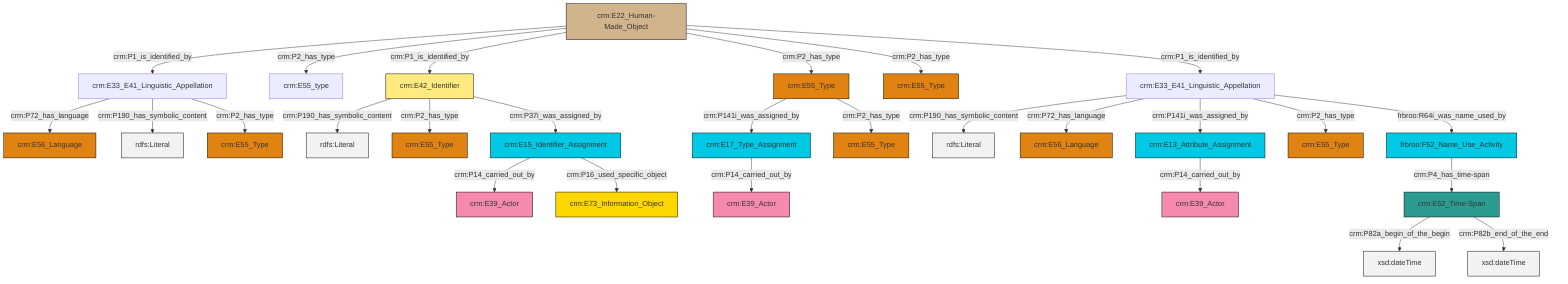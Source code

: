 graph TD
classDef Literal fill:#f2f2f2,stroke:#000000;
classDef CRM_Entity fill:#FFFFFF,stroke:#000000;
classDef Temporal_Entity fill:#00C9E6, stroke:#000000;
classDef Type fill:#E18312, stroke:#000000;
classDef Time-Span fill:#2C9C91, stroke:#000000;
classDef Appellation fill:#FFEB7F, stroke:#000000;
classDef Place fill:#008836, stroke:#000000;
classDef Persistent_Item fill:#B266B2, stroke:#000000;
classDef Conceptual_Object fill:#FFD700, stroke:#000000;
classDef Physical_Thing fill:#D2B48C, stroke:#000000;
classDef Actor fill:#f58aad, stroke:#000000;
classDef PC_Classes fill:#4ce600, stroke:#000000;
classDef Multi fill:#cccccc,stroke:#000000;

2["crm:E33_E41_Linguistic_Appellation"]:::Default -->|crm:P72_has_language| 3["crm:E56_Language"]:::Type
6["crm:E15_Identifier_Assignment"]:::Temporal_Entity -->|crm:P14_carried_out_by| 7["crm:E39_Actor"]:::Actor
2["crm:E33_E41_Linguistic_Appellation"]:::Default -->|crm:P190_has_symbolic_content| 8[rdfs:Literal]:::Literal
10["crm:E22_Human-Made_Object"]:::Physical_Thing -->|crm:P1_is_identified_by| 2["crm:E33_E41_Linguistic_Appellation"]:::Default
6["crm:E15_Identifier_Assignment"]:::Temporal_Entity -->|crm:P16_used_specific_object| 0["crm:E73_Information_Object"]:::Conceptual_Object
13["crm:E52_Time-Span"]:::Time-Span -->|crm:P82a_begin_of_the_begin| 14[xsd:dateTime]:::Literal
15["crm:E42_Identifier"]:::Appellation -->|crm:P190_has_symbolic_content| 20[rdfs:Literal]:::Literal
30["crm:E33_E41_Linguistic_Appellation"]:::Default -->|crm:P190_has_symbolic_content| 31[rdfs:Literal]:::Literal
2["crm:E33_E41_Linguistic_Appellation"]:::Default -->|crm:P2_has_type| 11["crm:E55_Type"]:::Type
30["crm:E33_E41_Linguistic_Appellation"]:::Default -->|crm:P72_has_language| 35["crm:E56_Language"]:::Type
10["crm:E22_Human-Made_Object"]:::Physical_Thing -->|crm:P2_has_type| 25["crm:E55_type"]:::Default
36["frbroo:F52_Name_Use_Activity"]:::Temporal_Entity -->|crm:P4_has_time-span| 13["crm:E52_Time-Span"]:::Time-Span
37["crm:E55_Type"]:::Type -->|crm:P141i_was_assigned_by| 4["crm:E17_Type_Assignment"]:::Temporal_Entity
10["crm:E22_Human-Made_Object"]:::Physical_Thing -->|crm:P1_is_identified_by| 15["crm:E42_Identifier"]:::Appellation
37["crm:E55_Type"]:::Type -->|crm:P2_has_type| 21["crm:E55_Type"]:::Type
10["crm:E22_Human-Made_Object"]:::Physical_Thing -->|crm:P2_has_type| 37["crm:E55_Type"]:::Type
13["crm:E52_Time-Span"]:::Time-Span -->|crm:P82b_end_of_the_end| 43[xsd:dateTime]:::Literal
15["crm:E42_Identifier"]:::Appellation -->|crm:P2_has_type| 40["crm:E55_Type"]:::Type
30["crm:E33_E41_Linguistic_Appellation"]:::Default -->|crm:P141i_was_assigned_by| 32["crm:E13_Attribute_Assignment"]:::Temporal_Entity
30["crm:E33_E41_Linguistic_Appellation"]:::Default -->|crm:P2_has_type| 18["crm:E55_Type"]:::Type
10["crm:E22_Human-Made_Object"]:::Physical_Thing -->|crm:P2_has_type| 27["crm:E55_Type"]:::Type
10["crm:E22_Human-Made_Object"]:::Physical_Thing -->|crm:P1_is_identified_by| 30["crm:E33_E41_Linguistic_Appellation"]:::Default
15["crm:E42_Identifier"]:::Appellation -->|crm:P37i_was_assigned_by| 6["crm:E15_Identifier_Assignment"]:::Temporal_Entity
32["crm:E13_Attribute_Assignment"]:::Temporal_Entity -->|crm:P14_carried_out_by| 49["crm:E39_Actor"]:::Actor
30["crm:E33_E41_Linguistic_Appellation"]:::Default -->|frbroo:R64i_was_name_used_by| 36["frbroo:F52_Name_Use_Activity"]:::Temporal_Entity
4["crm:E17_Type_Assignment"]:::Temporal_Entity -->|crm:P14_carried_out_by| 23["crm:E39_Actor"]:::Actor